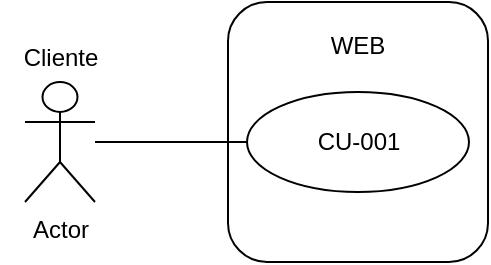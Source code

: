 <mxfile version="25.0.3" pages="12">
  <diagram name="Página-1" id="KtxXnJcDS2-Wd14I2nBP">
    <mxGraphModel dx="1434" dy="822" grid="0" gridSize="10" guides="1" tooltips="1" connect="1" arrows="1" fold="1" page="1" pageScale="1" pageWidth="827" pageHeight="1169" math="0" shadow="0">
      <root>
        <mxCell id="0" />
        <mxCell id="1" parent="0" />
        <mxCell id="WWjQHwMvQdh4R1ZkWhhx-2" value="WEB&lt;div&gt;&lt;br&gt;&lt;/div&gt;&lt;div&gt;&lt;br&gt;&lt;/div&gt;&lt;div&gt;&lt;br&gt;&lt;/div&gt;&lt;div&gt;&lt;br&gt;&lt;/div&gt;&lt;div&gt;&lt;br&gt;&lt;/div&gt;&lt;div&gt;&lt;br&gt;&lt;/div&gt;" style="rounded=1;whiteSpace=wrap;html=1;" parent="1" vertex="1">
          <mxGeometry x="284" y="245" width="130" height="130" as="geometry" />
        </mxCell>
        <mxCell id="WWjQHwMvQdh4R1ZkWhhx-5" value="Cliente&lt;div&gt;&lt;br&gt;&lt;/div&gt;" style="text;html=1;align=center;verticalAlign=middle;resizable=0;points=[];autosize=1;strokeColor=none;fillColor=none;" parent="1" vertex="1">
          <mxGeometry x="170" y="260" width="60" height="40" as="geometry" />
        </mxCell>
        <mxCell id="WWjQHwMvQdh4R1ZkWhhx-7" value="CU-001" style="ellipse;whiteSpace=wrap;html=1;" parent="1" vertex="1">
          <mxGeometry x="293.5" y="290" width="111" height="50" as="geometry" />
        </mxCell>
        <mxCell id="WWjQHwMvQdh4R1ZkWhhx-9" value="Actor" style="shape=umlActor;verticalLabelPosition=bottom;verticalAlign=top;html=1;outlineConnect=0;" parent="1" vertex="1">
          <mxGeometry x="182.5" y="285" width="35" height="60" as="geometry" />
        </mxCell>
        <mxCell id="WWjQHwMvQdh4R1ZkWhhx-11" value="" style="endArrow=none;html=1;rounded=0;entryX=0;entryY=0.5;entryDx=0;entryDy=0;" parent="1" source="WWjQHwMvQdh4R1ZkWhhx-9" target="WWjQHwMvQdh4R1ZkWhhx-7" edge="1">
          <mxGeometry width="50" height="50" relative="1" as="geometry">
            <mxPoint x="390" y="450" as="sourcePoint" />
            <mxPoint x="440" y="400" as="targetPoint" />
          </mxGeometry>
        </mxCell>
      </root>
    </mxGraphModel>
  </diagram>
  <diagram id="wTTrR0Ofguvw0nUjP6wz" name="Página-2">
    <mxGraphModel dx="1434" dy="822" grid="0" gridSize="10" guides="1" tooltips="1" connect="1" arrows="1" fold="1" page="1" pageScale="1" pageWidth="827" pageHeight="1169" math="0" shadow="0">
      <root>
        <mxCell id="0" />
        <mxCell id="1" parent="0" />
        <mxCell id="IjVvfTq_Co005XlBYUcn-1" value="WEB&lt;div&gt;&lt;br&gt;&lt;/div&gt;&lt;div&gt;&lt;br&gt;&lt;/div&gt;&lt;div&gt;&lt;br&gt;&lt;/div&gt;&lt;div&gt;&lt;br&gt;&lt;/div&gt;&lt;div&gt;&lt;br&gt;&lt;/div&gt;&lt;div&gt;&lt;br&gt;&lt;/div&gt;" style="rounded=1;whiteSpace=wrap;html=1;" parent="1" vertex="1">
          <mxGeometry x="284" y="245" width="130" height="130" as="geometry" />
        </mxCell>
        <mxCell id="IjVvfTq_Co005XlBYUcn-2" value="Cliente&lt;div&gt;&lt;br&gt;&lt;/div&gt;" style="text;html=1;align=center;verticalAlign=middle;resizable=0;points=[];autosize=1;strokeColor=none;fillColor=none;" parent="1" vertex="1">
          <mxGeometry x="170" y="260" width="60" height="40" as="geometry" />
        </mxCell>
        <mxCell id="IjVvfTq_Co005XlBYUcn-3" value="CU-002" style="ellipse;whiteSpace=wrap;html=1;" parent="1" vertex="1">
          <mxGeometry x="293.5" y="290" width="111" height="50" as="geometry" />
        </mxCell>
        <mxCell id="IjVvfTq_Co005XlBYUcn-4" value="Actor" style="shape=umlActor;verticalLabelPosition=bottom;verticalAlign=top;html=1;outlineConnect=0;" parent="1" vertex="1">
          <mxGeometry x="182.5" y="285" width="35" height="60" as="geometry" />
        </mxCell>
        <mxCell id="IjVvfTq_Co005XlBYUcn-5" value="" style="endArrow=none;html=1;rounded=0;entryX=0;entryY=0.5;entryDx=0;entryDy=0;" parent="1" source="IjVvfTq_Co005XlBYUcn-4" target="IjVvfTq_Co005XlBYUcn-3" edge="1">
          <mxGeometry width="50" height="50" relative="1" as="geometry">
            <mxPoint x="390" y="450" as="sourcePoint" />
            <mxPoint x="440" y="400" as="targetPoint" />
          </mxGeometry>
        </mxCell>
      </root>
    </mxGraphModel>
  </diagram>
  <diagram id="zBEoPCtzFjnOQjoQuSg8" name="Página-3">
    <mxGraphModel grid="1" page="1" gridSize="10" guides="1" tooltips="1" connect="1" arrows="1" fold="1" pageScale="1" pageWidth="827" pageHeight="1169" math="0" shadow="0">
      <root>
        <mxCell id="0" />
        <mxCell id="1" parent="0" />
        <mxCell id="RvESNPCoCMoU6KEkl_LV-1" value="WEB&lt;div&gt;&lt;br&gt;&lt;/div&gt;&lt;div&gt;&lt;br&gt;&lt;/div&gt;&lt;div&gt;&lt;br&gt;&lt;/div&gt;&lt;div&gt;&lt;br&gt;&lt;/div&gt;&lt;div&gt;&lt;br&gt;&lt;/div&gt;&lt;div&gt;&lt;br&gt;&lt;/div&gt;" style="rounded=1;whiteSpace=wrap;html=1;" vertex="1" parent="1">
          <mxGeometry x="284" y="245" width="130" height="130" as="geometry" />
        </mxCell>
        <mxCell id="RvESNPCoCMoU6KEkl_LV-2" value="Cliente&lt;div&gt;&lt;br&gt;&lt;/div&gt;" style="text;html=1;align=center;verticalAlign=middle;resizable=0;points=[];autosize=1;strokeColor=none;fillColor=none;" vertex="1" parent="1">
          <mxGeometry x="170" y="260" width="60" height="40" as="geometry" />
        </mxCell>
        <mxCell id="RvESNPCoCMoU6KEkl_LV-3" value="CU-003" style="ellipse;whiteSpace=wrap;html=1;" vertex="1" parent="1">
          <mxGeometry x="293.5" y="290" width="111" height="50" as="geometry" />
        </mxCell>
        <mxCell id="RvESNPCoCMoU6KEkl_LV-4" value="Actor" style="shape=umlActor;verticalLabelPosition=bottom;verticalAlign=top;html=1;outlineConnect=0;" vertex="1" parent="1">
          <mxGeometry x="182.5" y="285" width="35" height="60" as="geometry" />
        </mxCell>
        <mxCell id="RvESNPCoCMoU6KEkl_LV-5" value="" style="endArrow=none;html=1;rounded=0;entryX=0;entryY=0.5;entryDx=0;entryDy=0;" edge="1" parent="1" source="RvESNPCoCMoU6KEkl_LV-4" target="RvESNPCoCMoU6KEkl_LV-3">
          <mxGeometry width="50" height="50" relative="1" as="geometry">
            <mxPoint x="390" y="450" as="sourcePoint" />
            <mxPoint x="440" y="400" as="targetPoint" />
          </mxGeometry>
        </mxCell>
      </root>
    </mxGraphModel>
  </diagram>
  <diagram id="4to_uImh1y-fShEkyj7O" name="Página-4">
    <mxGraphModel grid="1" page="1" gridSize="10" guides="1" tooltips="1" connect="1" arrows="1" fold="1" pageScale="1" pageWidth="827" pageHeight="1169" math="0" shadow="0">
      <root>
        <mxCell id="0" />
        <mxCell id="1" parent="0" />
        <mxCell id="qqEZsWDxz2YyULztA_A2-1" value="WEB&lt;div&gt;&lt;br&gt;&lt;/div&gt;&lt;div&gt;&lt;br&gt;&lt;/div&gt;&lt;div&gt;&lt;br&gt;&lt;/div&gt;&lt;div&gt;&lt;br&gt;&lt;/div&gt;&lt;div&gt;&lt;br&gt;&lt;/div&gt;&lt;div&gt;&lt;br&gt;&lt;/div&gt;" style="rounded=1;whiteSpace=wrap;html=1;" vertex="1" parent="1">
          <mxGeometry x="284" y="245" width="130" height="130" as="geometry" />
        </mxCell>
        <mxCell id="qqEZsWDxz2YyULztA_A2-2" value="Cliente&lt;div&gt;&lt;br&gt;&lt;/div&gt;" style="text;html=1;align=center;verticalAlign=middle;resizable=0;points=[];autosize=1;strokeColor=none;fillColor=none;" vertex="1" parent="1">
          <mxGeometry x="170" y="260" width="60" height="40" as="geometry" />
        </mxCell>
        <mxCell id="qqEZsWDxz2YyULztA_A2-3" value="CU-004" style="ellipse;whiteSpace=wrap;html=1;" vertex="1" parent="1">
          <mxGeometry x="293.5" y="290" width="111" height="50" as="geometry" />
        </mxCell>
        <mxCell id="qqEZsWDxz2YyULztA_A2-4" value="Actor" style="shape=umlActor;verticalLabelPosition=bottom;verticalAlign=top;html=1;outlineConnect=0;" vertex="1" parent="1">
          <mxGeometry x="182.5" y="285" width="35" height="60" as="geometry" />
        </mxCell>
        <mxCell id="qqEZsWDxz2YyULztA_A2-5" value="" style="endArrow=none;html=1;rounded=0;entryX=0;entryY=0.5;entryDx=0;entryDy=0;" edge="1" parent="1" source="qqEZsWDxz2YyULztA_A2-4" target="qqEZsWDxz2YyULztA_A2-3">
          <mxGeometry width="50" height="50" relative="1" as="geometry">
            <mxPoint x="390" y="450" as="sourcePoint" />
            <mxPoint x="440" y="400" as="targetPoint" />
          </mxGeometry>
        </mxCell>
      </root>
    </mxGraphModel>
  </diagram>
  <diagram id="e1O8ngUGdTOq9pMp18JF" name="Página-5">
    <mxGraphModel grid="1" page="1" gridSize="10" guides="1" tooltips="1" connect="1" arrows="1" fold="1" pageScale="1" pageWidth="827" pageHeight="1169" math="0" shadow="0">
      <root>
        <mxCell id="0" />
        <mxCell id="1" parent="0" />
        <mxCell id="vtZbVD4t7ukOGXUQ7OXc-1" value="WEB&lt;div&gt;&lt;br&gt;&lt;/div&gt;&lt;div&gt;&lt;br&gt;&lt;/div&gt;&lt;div&gt;&lt;br&gt;&lt;/div&gt;&lt;div&gt;&lt;br&gt;&lt;/div&gt;&lt;div&gt;&lt;br&gt;&lt;/div&gt;&lt;div&gt;&lt;br&gt;&lt;/div&gt;" style="rounded=1;whiteSpace=wrap;html=1;" vertex="1" parent="1">
          <mxGeometry x="284" y="245" width="130" height="130" as="geometry" />
        </mxCell>
        <mxCell id="vtZbVD4t7ukOGXUQ7OXc-2" value="Cliente&lt;div&gt;&lt;br&gt;&lt;/div&gt;" style="text;html=1;align=center;verticalAlign=middle;resizable=0;points=[];autosize=1;strokeColor=none;fillColor=none;" vertex="1" parent="1">
          <mxGeometry x="170" y="260" width="60" height="40" as="geometry" />
        </mxCell>
        <mxCell id="vtZbVD4t7ukOGXUQ7OXc-3" value="CU-005" style="ellipse;whiteSpace=wrap;html=1;" vertex="1" parent="1">
          <mxGeometry x="293.5" y="290" width="111" height="50" as="geometry" />
        </mxCell>
        <mxCell id="vtZbVD4t7ukOGXUQ7OXc-4" value="Actor" style="shape=umlActor;verticalLabelPosition=bottom;verticalAlign=top;html=1;outlineConnect=0;" vertex="1" parent="1">
          <mxGeometry x="182.5" y="285" width="35" height="60" as="geometry" />
        </mxCell>
        <mxCell id="vtZbVD4t7ukOGXUQ7OXc-5" value="" style="endArrow=none;html=1;rounded=0;entryX=0;entryY=0.5;entryDx=0;entryDy=0;" edge="1" parent="1" source="vtZbVD4t7ukOGXUQ7OXc-4" target="vtZbVD4t7ukOGXUQ7OXc-3">
          <mxGeometry width="50" height="50" relative="1" as="geometry">
            <mxPoint x="390" y="450" as="sourcePoint" />
            <mxPoint x="440" y="400" as="targetPoint" />
          </mxGeometry>
        </mxCell>
      </root>
    </mxGraphModel>
  </diagram>
  <diagram id="8U4DcjUTQEhSn-UBj87p" name="Página-6">
    <mxGraphModel dx="1434" dy="822" grid="1" gridSize="10" guides="1" tooltips="1" connect="1" arrows="1" fold="1" page="1" pageScale="1" pageWidth="827" pageHeight="1169" math="0" shadow="0">
      <root>
        <mxCell id="0" />
        <mxCell id="1" parent="0" />
        <mxCell id="35nFVa4n1_8f_xg2-rUo-1" value="WEB&lt;div&gt;&lt;br&gt;&lt;/div&gt;&lt;div&gt;&lt;br&gt;&lt;/div&gt;&lt;div&gt;&lt;br&gt;&lt;/div&gt;&lt;div&gt;&lt;br&gt;&lt;/div&gt;&lt;div&gt;&lt;br&gt;&lt;/div&gt;&lt;div&gt;&lt;br&gt;&lt;/div&gt;" style="rounded=1;whiteSpace=wrap;html=1;" parent="1" vertex="1">
          <mxGeometry x="284" y="245" width="130" height="130" as="geometry" />
        </mxCell>
        <mxCell id="35nFVa4n1_8f_xg2-rUo-2" value="Cliente&lt;div&gt;&lt;br&gt;&lt;/div&gt;" style="text;html=1;align=center;verticalAlign=middle;resizable=0;points=[];autosize=1;strokeColor=none;fillColor=none;" parent="1" vertex="1">
          <mxGeometry x="170" y="260" width="60" height="40" as="geometry" />
        </mxCell>
        <mxCell id="35nFVa4n1_8f_xg2-rUo-3" value="CU-006" style="ellipse;whiteSpace=wrap;html=1;" parent="1" vertex="1">
          <mxGeometry x="293.5" y="290" width="111" height="50" as="geometry" />
        </mxCell>
        <mxCell id="35nFVa4n1_8f_xg2-rUo-4" value="Actor" style="shape=umlActor;verticalLabelPosition=bottom;verticalAlign=top;html=1;outlineConnect=0;" parent="1" vertex="1">
          <mxGeometry x="182.5" y="285" width="35" height="60" as="geometry" />
        </mxCell>
        <mxCell id="35nFVa4n1_8f_xg2-rUo-5" value="" style="endArrow=none;html=1;rounded=0;entryX=0;entryY=0.5;entryDx=0;entryDy=0;" parent="1" source="35nFVa4n1_8f_xg2-rUo-4" target="35nFVa4n1_8f_xg2-rUo-3" edge="1">
          <mxGeometry width="50" height="50" relative="1" as="geometry">
            <mxPoint x="390" y="450" as="sourcePoint" />
            <mxPoint x="440" y="400" as="targetPoint" />
          </mxGeometry>
        </mxCell>
      </root>
    </mxGraphModel>
  </diagram>
  <diagram id="VrlCzplsW8-TybWHvwLW" name="Página-7">
    <mxGraphModel dx="819" dy="470" grid="0" gridSize="10" guides="1" tooltips="1" connect="1" arrows="1" fold="1" page="1" pageScale="1" pageWidth="827" pageHeight="1169" math="0" shadow="0">
      <root>
        <mxCell id="0" />
        <mxCell id="1" parent="0" />
        <mxCell id="JXfBw96atPbXt4RqflJE-1" value="" style="endArrow=none;html=1;rounded=0;" parent="1" edge="1">
          <mxGeometry width="50" height="50" relative="1" as="geometry">
            <mxPoint x="160" y="440" as="sourcePoint" />
            <mxPoint x="160" y="190" as="targetPoint" />
          </mxGeometry>
        </mxCell>
        <mxCell id="JXfBw96atPbXt4RqflJE-2" value="" style="endArrow=none;html=1;rounded=0;" parent="1" edge="1">
          <mxGeometry width="50" height="50" relative="1" as="geometry">
            <mxPoint x="350" y="440" as="sourcePoint" />
            <mxPoint x="350" y="190" as="targetPoint" />
          </mxGeometry>
        </mxCell>
        <mxCell id="JXfBw96atPbXt4RqflJE-3" value="" style="endArrow=none;html=1;rounded=0;" parent="1" edge="1">
          <mxGeometry width="50" height="50" relative="1" as="geometry">
            <mxPoint x="540" y="440" as="sourcePoint" />
            <mxPoint x="540" y="190" as="targetPoint" />
          </mxGeometry>
        </mxCell>
        <mxCell id="JXfBw96atPbXt4RqflJE-4" value="USUARIO" style="rounded=0;whiteSpace=wrap;html=1;" parent="1" vertex="1">
          <mxGeometry x="100" y="130" width="120" height="60" as="geometry" />
        </mxCell>
        <mxCell id="JXfBw96atPbXt4RqflJE-5" value="INTERFAZ DE USUARIO" style="rounded=0;whiteSpace=wrap;html=1;" parent="1" vertex="1">
          <mxGeometry x="294" y="130" width="120" height="60" as="geometry" />
        </mxCell>
        <mxCell id="JXfBw96atPbXt4RqflJE-6" value="" style="endArrow=classic;html=1;rounded=0;" parent="1" edge="1">
          <mxGeometry width="50" height="50" relative="1" as="geometry">
            <mxPoint x="160" y="260" as="sourcePoint" />
            <mxPoint x="350" y="260" as="targetPoint" />
          </mxGeometry>
        </mxCell>
        <mxCell id="JXfBw96atPbXt4RqflJE-7" value="Solicitar registrarse" style="text;html=1;align=center;verticalAlign=middle;resizable=0;points=[];autosize=1;strokeColor=none;fillColor=none;" parent="1" vertex="1">
          <mxGeometry x="190" y="230" width="130" height="30" as="geometry" />
        </mxCell>
        <mxCell id="JXfBw96atPbXt4RqflJE-9" value="Campos a rellenar" style="text;html=1;align=center;verticalAlign=middle;resizable=0;points=[];autosize=1;strokeColor=none;fillColor=none;" parent="1" vertex="1">
          <mxGeometry x="195" y="290" width="120" height="30" as="geometry" />
        </mxCell>
        <mxCell id="JXfBw96atPbXt4RqflJE-10" value="" style="endArrow=classic;html=1;rounded=0;" parent="1" edge="1">
          <mxGeometry width="50" height="50" relative="1" as="geometry">
            <mxPoint x="350" y="380" as="sourcePoint" />
            <mxPoint x="540" y="380" as="targetPoint" />
          </mxGeometry>
        </mxCell>
        <mxCell id="JXfBw96atPbXt4RqflJE-11" value="Enviar información de&lt;div&gt;nuevo cliente&lt;/div&gt;&lt;div&gt;registrarCliente()&lt;/div&gt;" style="text;html=1;align=center;verticalAlign=middle;resizable=0;points=[];autosize=1;strokeColor=none;fillColor=none;" parent="1" vertex="1">
          <mxGeometry x="378.5" y="320" width="134" height="55" as="geometry" />
        </mxCell>
        <mxCell id="JXfBw96atPbXt4RqflJE-12" value="INTERFAZ DE SERVICIO" style="rounded=0;whiteSpace=wrap;html=1;" parent="1" vertex="1">
          <mxGeometry x="480" y="130" width="120" height="60" as="geometry" />
        </mxCell>
        <mxCell id="JXfBw96atPbXt4RqflJE-15" value="" style="endArrow=classic;html=1;rounded=0;" parent="1" edge="1">
          <mxGeometry width="50" height="50" relative="1" as="geometry">
            <mxPoint x="160" y="360" as="sourcePoint" />
            <mxPoint x="350" y="360" as="targetPoint" />
          </mxGeometry>
        </mxCell>
        <mxCell id="JXfBw96atPbXt4RqflJE-16" value="Enviar información&lt;div&gt;necesaria&lt;/div&gt;" style="text;html=1;align=center;verticalAlign=middle;resizable=0;points=[];autosize=1;strokeColor=none;fillColor=none;" parent="1" vertex="1">
          <mxGeometry x="195" y="325" width="120" height="40" as="geometry" />
        </mxCell>
        <mxCell id="JXfBw96atPbXt4RqflJE-17" value="" style="endArrow=classic;html=1;rounded=0;" parent="1" edge="1">
          <mxGeometry width="50" height="50" relative="1" as="geometry">
            <mxPoint x="350" y="269.83" as="sourcePoint" />
            <mxPoint x="540" y="269.83" as="targetPoint" />
          </mxGeometry>
        </mxCell>
        <mxCell id="JXfBw96atPbXt4RqflJE-18" value="Pedir registrar cliente" style="text;html=1;align=center;verticalAlign=middle;resizable=0;points=[];autosize=1;strokeColor=none;fillColor=none;" parent="1" vertex="1">
          <mxGeometry x="380" y="240.0" width="131" height="26" as="geometry" />
        </mxCell>
        <mxCell id="JXfBw96atPbXt4RqflJE-20" value="Campos a rellenar" style="text;html=1;align=center;verticalAlign=middle;resizable=0;points=[];autosize=1;strokeColor=none;fillColor=none;" parent="1" vertex="1">
          <mxGeometry x="380" y="270" width="120" height="30" as="geometry" />
        </mxCell>
        <mxCell id="j497--XICnEq0JqD5k3J-2" value="" style="endArrow=none;dashed=1;html=1;dashPattern=1 3;strokeWidth=2;rounded=0;" parent="1" edge="1">
          <mxGeometry width="50" height="50" relative="1" as="geometry">
            <mxPoint x="350" y="300" as="sourcePoint" />
            <mxPoint x="540" y="300" as="targetPoint" />
          </mxGeometry>
        </mxCell>
        <mxCell id="j497--XICnEq0JqD5k3J-3" value="" style="endArrow=classic;html=1;rounded=0;" parent="1" edge="1">
          <mxGeometry width="50" height="50" relative="1" as="geometry">
            <mxPoint x="360" y="300" as="sourcePoint" />
            <mxPoint x="350" y="300" as="targetPoint" />
          </mxGeometry>
        </mxCell>
        <mxCell id="j497--XICnEq0JqD5k3J-5" value="" style="endArrow=classic;html=1;rounded=0;" parent="1" edge="1">
          <mxGeometry width="50" height="50" relative="1" as="geometry">
            <mxPoint x="170" y="320" as="sourcePoint" />
            <mxPoint x="160" y="320" as="targetPoint" />
          </mxGeometry>
        </mxCell>
        <mxCell id="j497--XICnEq0JqD5k3J-6" value="" style="endArrow=none;dashed=1;html=1;dashPattern=1 3;strokeWidth=2;rounded=0;" parent="1" edge="1">
          <mxGeometry width="50" height="50" relative="1" as="geometry">
            <mxPoint x="160" y="320" as="sourcePoint" />
            <mxPoint x="350" y="320" as="targetPoint" />
          </mxGeometry>
        </mxCell>
      </root>
    </mxGraphModel>
  </diagram>
  <diagram id="JSyfXO4Df0xSbHq0BxA9" name="Página-8">
    <mxGraphModel dx="819" dy="470" grid="0" gridSize="10" guides="1" tooltips="1" connect="1" arrows="1" fold="1" page="1" pageScale="1" pageWidth="827" pageHeight="1169" math="0" shadow="0">
      <root>
        <mxCell id="0" />
        <mxCell id="1" parent="0" />
        <mxCell id="FOWPxlQIwY1RgUz7JMM8-1" value="" style="endArrow=none;html=1;rounded=0;" parent="1" edge="1">
          <mxGeometry width="50" height="50" relative="1" as="geometry">
            <mxPoint x="160" y="520" as="sourcePoint" />
            <mxPoint x="160" y="190" as="targetPoint" />
          </mxGeometry>
        </mxCell>
        <mxCell id="FOWPxlQIwY1RgUz7JMM8-2" value="" style="endArrow=none;html=1;rounded=0;" parent="1" edge="1">
          <mxGeometry width="50" height="50" relative="1" as="geometry">
            <mxPoint x="350" y="520" as="sourcePoint" />
            <mxPoint x="350" y="190" as="targetPoint" />
          </mxGeometry>
        </mxCell>
        <mxCell id="FOWPxlQIwY1RgUz7JMM8-3" value="" style="endArrow=none;html=1;rounded=0;" parent="1" edge="1">
          <mxGeometry width="50" height="50" relative="1" as="geometry">
            <mxPoint x="540" y="520" as="sourcePoint" />
            <mxPoint x="539.5" y="190" as="targetPoint" />
          </mxGeometry>
        </mxCell>
        <mxCell id="FOWPxlQIwY1RgUz7JMM8-4" value="USUARIO" style="rounded=0;whiteSpace=wrap;html=1;" parent="1" vertex="1">
          <mxGeometry x="100" y="130" width="120" height="60" as="geometry" />
        </mxCell>
        <mxCell id="FOWPxlQIwY1RgUz7JMM8-5" value="INTERFAZ DE USUARIO" style="rounded=0;whiteSpace=wrap;html=1;" parent="1" vertex="1">
          <mxGeometry x="294" y="130" width="120" height="60" as="geometry" />
        </mxCell>
        <mxCell id="FOWPxlQIwY1RgUz7JMM8-6" value="" style="endArrow=classic;html=1;rounded=0;" parent="1" edge="1">
          <mxGeometry width="50" height="50" relative="1" as="geometry">
            <mxPoint x="160" y="260" as="sourcePoint" />
            <mxPoint x="350" y="260" as="targetPoint" />
          </mxGeometry>
        </mxCell>
        <mxCell id="FOWPxlQIwY1RgUz7JMM8-7" value="Solicitar visualización de&lt;div&gt;perfil&lt;/div&gt;" style="text;html=1;align=center;verticalAlign=middle;resizable=0;points=[];autosize=1;strokeColor=none;fillColor=none;" parent="1" vertex="1">
          <mxGeometry x="180" y="225" width="150" height="40" as="geometry" />
        </mxCell>
        <mxCell id="FOWPxlQIwY1RgUz7JMM8-12" value="INTERFAZ DE SERVICIO" style="rounded=0;whiteSpace=wrap;html=1;" parent="1" vertex="1">
          <mxGeometry x="480" y="130" width="120" height="60" as="geometry" />
        </mxCell>
        <mxCell id="FOWPxlQIwY1RgUz7JMM8-19" value="" style="endArrow=classic;html=1;rounded=0;" parent="1" edge="1">
          <mxGeometry width="50" height="50" relative="1" as="geometry">
            <mxPoint x="360" y="330" as="sourcePoint" />
            <mxPoint x="350" y="330" as="targetPoint" />
          </mxGeometry>
        </mxCell>
        <mxCell id="FOWPxlQIwY1RgUz7JMM8-23" value="" style="endArrow=classic;html=1;rounded=0;" parent="1" edge="1">
          <mxGeometry width="50" height="50" relative="1" as="geometry">
            <mxPoint x="350" y="289.83" as="sourcePoint" />
            <mxPoint x="540" y="289.83" as="targetPoint" />
          </mxGeometry>
        </mxCell>
        <mxCell id="FOWPxlQIwY1RgUz7JMM8-24" value="Pedir información del cliente&lt;div&gt;buscarCliente(id idCliente)&lt;/div&gt;" style="text;html=1;align=center;verticalAlign=middle;resizable=0;points=[];autosize=1;strokeColor=none;fillColor=none;" parent="1" vertex="1">
          <mxGeometry x="361" y="246" width="169" height="41" as="geometry" />
        </mxCell>
        <mxCell id="FOWPxlQIwY1RgUz7JMM8-25" value="" style="endArrow=none;dashed=1;html=1;dashPattern=1 3;strokeWidth=2;rounded=0;" parent="1" edge="1">
          <mxGeometry width="50" height="50" relative="1" as="geometry">
            <mxPoint x="360" y="330" as="sourcePoint" />
            <mxPoint x="540" y="330" as="targetPoint" />
          </mxGeometry>
        </mxCell>
        <mxCell id="FOWPxlQIwY1RgUz7JMM8-26" value="Información del cliente" style="text;html=1;align=center;verticalAlign=middle;resizable=0;points=[];autosize=1;strokeColor=none;fillColor=none;" parent="1" vertex="1">
          <mxGeometry x="375" y="300" width="140" height="30" as="geometry" />
        </mxCell>
        <mxCell id="FOWPxlQIwY1RgUz7JMM8-30" value="" style="endArrow=classic;html=1;rounded=0;" parent="1" edge="1">
          <mxGeometry width="50" height="50" relative="1" as="geometry">
            <mxPoint x="172" y="379" as="sourcePoint" />
            <mxPoint x="162" y="379" as="targetPoint" />
          </mxGeometry>
        </mxCell>
        <mxCell id="FOWPxlQIwY1RgUz7JMM8-31" value="" style="endArrow=none;dashed=1;html=1;dashPattern=1 3;strokeWidth=2;rounded=0;" parent="1" edge="1">
          <mxGeometry width="50" height="50" relative="1" as="geometry">
            <mxPoint x="168" y="380" as="sourcePoint" />
            <mxPoint x="348" y="380" as="targetPoint" />
          </mxGeometry>
        </mxCell>
        <mxCell id="FOWPxlQIwY1RgUz7JMM8-32" value="Información del cliente" style="text;html=1;align=center;verticalAlign=middle;resizable=0;points=[];autosize=1;strokeColor=none;fillColor=none;" parent="1" vertex="1">
          <mxGeometry x="188" y="350" width="140" height="30" as="geometry" />
        </mxCell>
        <mxCell id="FOWPxlQIwY1RgUz7JMM8-34" value="" style="endArrow=classic;html=1;rounded=0;" parent="1" edge="1">
          <mxGeometry width="50" height="50" relative="1" as="geometry">
            <mxPoint x="160" y="450" as="sourcePoint" />
            <mxPoint x="350" y="450" as="targetPoint" />
          </mxGeometry>
        </mxCell>
        <mxCell id="FOWPxlQIwY1RgUz7JMM8-35" value="Modificar información&lt;div&gt;&amp;nbsp;seleccionada&lt;/div&gt;" style="text;html=1;align=center;verticalAlign=middle;resizable=0;points=[];autosize=1;strokeColor=none;fillColor=none;" parent="1" vertex="1">
          <mxGeometry x="185" y="415" width="140" height="40" as="geometry" />
        </mxCell>
        <mxCell id="FOWPxlQIwY1RgUz7JMM8-38" value="" style="endArrow=classic;html=1;rounded=0;" parent="1" edge="1">
          <mxGeometry width="50" height="50" relative="1" as="geometry">
            <mxPoint x="350" y="484.83" as="sourcePoint" />
            <mxPoint x="540" y="484.83" as="targetPoint" />
          </mxGeometry>
        </mxCell>
        <mxCell id="FOWPxlQIwY1RgUz7JMM8-39" value="Enviar nueva información&lt;div&gt;editarCliente(Id idCliente)&lt;/div&gt;" style="text;html=1;align=center;verticalAlign=middle;resizable=0;points=[];autosize=1;strokeColor=none;fillColor=none;" parent="1" vertex="1">
          <mxGeometry x="369" y="440" width="153" height="41" as="geometry" />
        </mxCell>
      </root>
    </mxGraphModel>
  </diagram>
  <diagram id="2M9bAXieHyDEQ-Bgkghf" name="Página-9">
    <mxGraphModel dx="1195" dy="685" grid="0" gridSize="10" guides="1" tooltips="1" connect="1" arrows="1" fold="1" page="1" pageScale="1" pageWidth="827" pageHeight="1169" math="0" shadow="0">
      <root>
        <mxCell id="0" />
        <mxCell id="1" parent="0" />
        <mxCell id="2h3hUaBuntNVO97Qrs1L-1" value="" style="endArrow=none;html=1;rounded=0;" parent="1" edge="1">
          <mxGeometry width="50" height="50" relative="1" as="geometry">
            <mxPoint x="140" y="680" as="sourcePoint" />
            <mxPoint x="140" y="190" as="targetPoint" />
          </mxGeometry>
        </mxCell>
        <mxCell id="2h3hUaBuntNVO97Qrs1L-2" value="" style="endArrow=none;html=1;rounded=0;" parent="1" edge="1">
          <mxGeometry width="50" height="50" relative="1" as="geometry">
            <mxPoint x="330" y="680" as="sourcePoint" />
            <mxPoint x="330" y="190" as="targetPoint" />
          </mxGeometry>
        </mxCell>
        <mxCell id="2h3hUaBuntNVO97Qrs1L-3" value="" style="endArrow=none;html=1;rounded=0;" parent="1" edge="1">
          <mxGeometry width="50" height="50" relative="1" as="geometry">
            <mxPoint x="519.5" y="680" as="sourcePoint" />
            <mxPoint x="519.5" y="190" as="targetPoint" />
          </mxGeometry>
        </mxCell>
        <mxCell id="2h3hUaBuntNVO97Qrs1L-4" value="USUARIO" style="rounded=0;whiteSpace=wrap;html=1;" parent="1" vertex="1">
          <mxGeometry x="80" y="130" width="120" height="60" as="geometry" />
        </mxCell>
        <mxCell id="2h3hUaBuntNVO97Qrs1L-5" value="INTERFAZ DE USUARIO" style="rounded=0;whiteSpace=wrap;html=1;" parent="1" vertex="1">
          <mxGeometry x="274" y="130" width="120" height="60" as="geometry" />
        </mxCell>
        <mxCell id="2h3hUaBuntNVO97Qrs1L-6" value="" style="endArrow=classic;html=1;rounded=0;" parent="1" edge="1">
          <mxGeometry width="50" height="50" relative="1" as="geometry">
            <mxPoint x="140" y="260" as="sourcePoint" />
            <mxPoint x="330" y="260" as="targetPoint" />
          </mxGeometry>
        </mxCell>
        <mxCell id="2h3hUaBuntNVO97Qrs1L-7" value="Solicitar visualización&lt;div&gt;de perfil&lt;/div&gt;" style="text;html=1;align=center;verticalAlign=middle;resizable=0;points=[];autosize=1;strokeColor=none;fillColor=none;" parent="1" vertex="1">
          <mxGeometry x="165" y="225" width="140" height="40" as="geometry" />
        </mxCell>
        <mxCell id="2h3hUaBuntNVO97Qrs1L-8" value="INTERFAZ DE SERVICIO" style="rounded=0;whiteSpace=wrap;html=1;" parent="1" vertex="1">
          <mxGeometry x="460" y="130" width="120" height="60" as="geometry" />
        </mxCell>
        <mxCell id="2h3hUaBuntNVO97Qrs1L-13" value="" style="endArrow=classic;html=1;rounded=0;" parent="1" edge="1">
          <mxGeometry width="50" height="50" relative="1" as="geometry">
            <mxPoint x="340" y="335" as="sourcePoint" />
            <mxPoint x="330" y="335" as="targetPoint" />
          </mxGeometry>
        </mxCell>
        <mxCell id="2h3hUaBuntNVO97Qrs1L-14" value="" style="endArrow=classic;html=1;rounded=0;" parent="1" edge="1">
          <mxGeometry width="50" height="50" relative="1" as="geometry">
            <mxPoint x="330" y="294.83" as="sourcePoint" />
            <mxPoint x="520" y="294.83" as="targetPoint" />
          </mxGeometry>
        </mxCell>
        <mxCell id="2h3hUaBuntNVO97Qrs1L-15" value="Pedir información del cliente&lt;div&gt;buscarCliente(id idCliente)&lt;/div&gt;" style="text;html=1;align=center;verticalAlign=middle;resizable=0;points=[];autosize=1;strokeColor=none;fillColor=none;" parent="1" vertex="1">
          <mxGeometry x="341" y="258" width="169" height="41" as="geometry" />
        </mxCell>
        <mxCell id="2h3hUaBuntNVO97Qrs1L-16" value="" style="endArrow=none;dashed=1;html=1;dashPattern=1 3;strokeWidth=2;rounded=0;" parent="1" edge="1">
          <mxGeometry width="50" height="50" relative="1" as="geometry">
            <mxPoint x="340" y="335" as="sourcePoint" />
            <mxPoint x="520" y="335" as="targetPoint" />
          </mxGeometry>
        </mxCell>
        <mxCell id="2h3hUaBuntNVO97Qrs1L-17" value="Información del cliente" style="text;html=1;align=center;verticalAlign=middle;resizable=0;points=[];autosize=1;strokeColor=none;fillColor=none;" parent="1" vertex="1">
          <mxGeometry x="355" y="305" width="140" height="30" as="geometry" />
        </mxCell>
        <mxCell id="2h3hUaBuntNVO97Qrs1L-21" value="" style="endArrow=classic;html=1;rounded=0;" parent="1" edge="1">
          <mxGeometry width="50" height="50" relative="1" as="geometry">
            <mxPoint x="152" y="379" as="sourcePoint" />
            <mxPoint x="142" y="379" as="targetPoint" />
          </mxGeometry>
        </mxCell>
        <mxCell id="2h3hUaBuntNVO97Qrs1L-22" value="" style="endArrow=none;dashed=1;html=1;dashPattern=1 3;strokeWidth=2;rounded=0;" parent="1" edge="1">
          <mxGeometry width="50" height="50" relative="1" as="geometry">
            <mxPoint x="148" y="380" as="sourcePoint" />
            <mxPoint x="328" y="380" as="targetPoint" />
          </mxGeometry>
        </mxCell>
        <mxCell id="2h3hUaBuntNVO97Qrs1L-23" value="Información del cliente" style="text;html=1;align=center;verticalAlign=middle;resizable=0;points=[];autosize=1;strokeColor=none;fillColor=none;" parent="1" vertex="1">
          <mxGeometry x="168" y="350" width="140" height="30" as="geometry" />
        </mxCell>
        <mxCell id="2h3hUaBuntNVO97Qrs1L-24" value="" style="endArrow=classic;html=1;rounded=0;" parent="1" edge="1">
          <mxGeometry width="50" height="50" relative="1" as="geometry">
            <mxPoint x="140" y="450" as="sourcePoint" />
            <mxPoint x="330" y="450" as="targetPoint" />
          </mxGeometry>
        </mxCell>
        <mxCell id="2h3hUaBuntNVO97Qrs1L-25" value="Solicitar visualización&lt;div&gt;de pedidos&lt;/div&gt;" style="text;html=1;align=center;verticalAlign=middle;resizable=0;points=[];autosize=1;strokeColor=none;fillColor=none;" parent="1" vertex="1">
          <mxGeometry x="165" y="415" width="140" height="40" as="geometry" />
        </mxCell>
        <mxCell id="2h3hUaBuntNVO97Qrs1L-28" value="" style="endArrow=classic;html=1;rounded=0;" parent="1" edge="1">
          <mxGeometry width="50" height="50" relative="1" as="geometry">
            <mxPoint x="330" y="524.83" as="sourcePoint" />
            <mxPoint x="520" y="524.83" as="targetPoint" />
          </mxGeometry>
        </mxCell>
        <mxCell id="2h3hUaBuntNVO97Qrs1L-29" value="&lt;font style=&quot;font-size: 9px;&quot;&gt;Pedir información de&lt;/font&gt;&lt;div&gt;&lt;font style=&quot;font-size: 9px;&quot;&gt;pedidos&lt;/font&gt;&lt;/div&gt;&lt;div&gt;&lt;font style=&quot;font-size: 9px;&quot;&gt;buscarPedidosPorCliente(Integer idCliente)&lt;/font&gt;&lt;/div&gt;" style="text;html=1;align=center;verticalAlign=middle;resizable=0;points=[];autosize=1;strokeColor=none;fillColor=none;" parent="1" vertex="1">
          <mxGeometry x="334" y="468" width="191" height="55" as="geometry" />
        </mxCell>
        <mxCell id="2h3hUaBuntNVO97Qrs1L-32" value="" style="endArrow=classic;html=1;rounded=0;" parent="1" edge="1">
          <mxGeometry width="50" height="50" relative="1" as="geometry">
            <mxPoint x="340" y="575" as="sourcePoint" />
            <mxPoint x="330" y="575" as="targetPoint" />
          </mxGeometry>
        </mxCell>
        <mxCell id="2h3hUaBuntNVO97Qrs1L-33" value="" style="endArrow=none;dashed=1;html=1;dashPattern=1 3;strokeWidth=2;rounded=0;" parent="1" edge="1">
          <mxGeometry width="50" height="50" relative="1" as="geometry">
            <mxPoint x="340" y="575" as="sourcePoint" />
            <mxPoint x="520" y="575" as="targetPoint" />
          </mxGeometry>
        </mxCell>
        <mxCell id="2h3hUaBuntNVO97Qrs1L-34" value="Información de pedidos" style="text;html=1;align=center;verticalAlign=middle;resizable=0;points=[];autosize=1;strokeColor=none;fillColor=none;" parent="1" vertex="1">
          <mxGeometry x="350" y="545" width="150" height="30" as="geometry" />
        </mxCell>
        <mxCell id="2h3hUaBuntNVO97Qrs1L-38" value="" style="endArrow=classic;html=1;rounded=0;" parent="1" edge="1">
          <mxGeometry width="50" height="50" relative="1" as="geometry">
            <mxPoint x="150" y="620" as="sourcePoint" />
            <mxPoint x="140" y="620" as="targetPoint" />
          </mxGeometry>
        </mxCell>
        <mxCell id="2h3hUaBuntNVO97Qrs1L-39" value="" style="endArrow=none;dashed=1;html=1;dashPattern=1 3;strokeWidth=2;rounded=0;" parent="1" edge="1">
          <mxGeometry width="50" height="50" relative="1" as="geometry">
            <mxPoint x="150" y="620" as="sourcePoint" />
            <mxPoint x="330" y="620" as="targetPoint" />
          </mxGeometry>
        </mxCell>
        <mxCell id="2h3hUaBuntNVO97Qrs1L-40" value="Información de pedidos" style="text;html=1;align=center;verticalAlign=middle;resizable=0;points=[];autosize=1;strokeColor=none;fillColor=none;" parent="1" vertex="1">
          <mxGeometry x="160" y="590" width="150" height="30" as="geometry" />
        </mxCell>
      </root>
    </mxGraphModel>
  </diagram>
  <diagram id="kLXwVKd0PAxGtdxWFFzc" name="Página-10">
    <mxGraphModel dx="1195" dy="685" grid="0" gridSize="10" guides="1" tooltips="1" connect="1" arrows="1" fold="1" page="1" pageScale="1" pageWidth="827" pageHeight="1169" math="0" shadow="0">
      <root>
        <mxCell id="0" />
        <mxCell id="1" parent="0" />
        <mxCell id="yLIg1yVlepx4WkKggomR-1" value="" style="endArrow=none;html=1;rounded=0;" parent="1" edge="1">
          <mxGeometry width="50" height="50" relative="1" as="geometry">
            <mxPoint x="90" y="690" as="sourcePoint" />
            <mxPoint x="90" y="200" as="targetPoint" />
          </mxGeometry>
        </mxCell>
        <mxCell id="yLIg1yVlepx4WkKggomR-2" value="" style="endArrow=none;html=1;rounded=0;" parent="1" edge="1">
          <mxGeometry width="50" height="50" relative="1" as="geometry">
            <mxPoint x="280" y="690" as="sourcePoint" />
            <mxPoint x="280" y="200" as="targetPoint" />
          </mxGeometry>
        </mxCell>
        <mxCell id="yLIg1yVlepx4WkKggomR-3" value="" style="endArrow=none;html=1;rounded=0;" parent="1" edge="1">
          <mxGeometry width="50" height="50" relative="1" as="geometry">
            <mxPoint x="469.5" y="690" as="sourcePoint" />
            <mxPoint x="469.5" y="200" as="targetPoint" />
          </mxGeometry>
        </mxCell>
        <mxCell id="yLIg1yVlepx4WkKggomR-4" value="USUARIO" style="rounded=0;whiteSpace=wrap;html=1;" parent="1" vertex="1">
          <mxGeometry x="30" y="140" width="120" height="60" as="geometry" />
        </mxCell>
        <mxCell id="yLIg1yVlepx4WkKggomR-5" value="INTERFAZ DE USUARIO" style="rounded=0;whiteSpace=wrap;html=1;" parent="1" vertex="1">
          <mxGeometry x="224" y="140" width="120" height="60" as="geometry" />
        </mxCell>
        <mxCell id="yLIg1yVlepx4WkKggomR-6" value="" style="endArrow=classic;html=1;rounded=0;" parent="1" edge="1">
          <mxGeometry width="50" height="50" relative="1" as="geometry">
            <mxPoint x="90" y="270" as="sourcePoint" />
            <mxPoint x="280" y="270" as="targetPoint" />
          </mxGeometry>
        </mxCell>
        <mxCell id="yLIg1yVlepx4WkKggomR-7" value="Solicitar visualizar&lt;div&gt;productos deseados&lt;/div&gt;" style="text;html=1;align=center;verticalAlign=middle;resizable=0;points=[];autosize=1;strokeColor=none;fillColor=none;" parent="1" vertex="1">
          <mxGeometry x="120" y="235" width="130" height="40" as="geometry" />
        </mxCell>
        <mxCell id="yLIg1yVlepx4WkKggomR-8" value="INTERFAZ DE SERVICIO" style="rounded=0;whiteSpace=wrap;html=1;" parent="1" vertex="1">
          <mxGeometry x="410" y="140" width="120" height="60" as="geometry" />
        </mxCell>
        <mxCell id="yLIg1yVlepx4WkKggomR-11" value="" style="endArrow=classic;html=1;rounded=0;" parent="1" edge="1">
          <mxGeometry width="50" height="50" relative="1" as="geometry">
            <mxPoint x="280" y="279.83" as="sourcePoint" />
            <mxPoint x="470" y="279.83" as="targetPoint" />
          </mxGeometry>
        </mxCell>
        <mxCell id="yLIg1yVlepx4WkKggomR-15" value="Pedir información de productos&lt;div&gt;buscarTodosProductos()&lt;/div&gt;" style="text;html=1;align=center;verticalAlign=middle;resizable=0;points=[];autosize=1;strokeColor=none;fillColor=none;" parent="1" vertex="1">
          <mxGeometry x="283" y="241" width="184" height="41" as="geometry" />
        </mxCell>
        <mxCell id="yLIg1yVlepx4WkKggomR-18" value="" style="endArrow=classic;html=1;rounded=0;" parent="1" edge="1">
          <mxGeometry width="50" height="50" relative="1" as="geometry">
            <mxPoint x="288" y="350" as="sourcePoint" />
            <mxPoint x="278" y="350" as="targetPoint" />
          </mxGeometry>
        </mxCell>
        <mxCell id="yLIg1yVlepx4WkKggomR-19" value="" style="endArrow=none;dashed=1;html=1;dashPattern=1 3;strokeWidth=2;rounded=0;" parent="1" edge="1">
          <mxGeometry width="50" height="50" relative="1" as="geometry">
            <mxPoint x="290" y="350" as="sourcePoint" />
            <mxPoint x="470" y="350" as="targetPoint" />
          </mxGeometry>
        </mxCell>
        <mxCell id="yLIg1yVlepx4WkKggomR-20" value="Información de productos" style="text;html=1;align=center;verticalAlign=middle;resizable=0;points=[];autosize=1;strokeColor=none;fillColor=none;" parent="1" vertex="1">
          <mxGeometry x="295" y="320" width="160" height="30" as="geometry" />
        </mxCell>
        <mxCell id="yLIg1yVlepx4WkKggomR-21" value="" style="endArrow=classic;html=1;rounded=0;" parent="1" edge="1">
          <mxGeometry width="50" height="50" relative="1" as="geometry">
            <mxPoint x="102" y="389" as="sourcePoint" />
            <mxPoint x="92" y="389" as="targetPoint" />
          </mxGeometry>
        </mxCell>
        <mxCell id="yLIg1yVlepx4WkKggomR-22" value="" style="endArrow=none;dashed=1;html=1;dashPattern=1 3;strokeWidth=2;rounded=0;" parent="1" edge="1">
          <mxGeometry width="50" height="50" relative="1" as="geometry">
            <mxPoint x="98" y="390" as="sourcePoint" />
            <mxPoint x="278" y="390" as="targetPoint" />
          </mxGeometry>
        </mxCell>
        <mxCell id="yLIg1yVlepx4WkKggomR-23" value="Información de productos" style="text;html=1;align=center;verticalAlign=middle;resizable=0;points=[];autosize=1;strokeColor=none;fillColor=none;" parent="1" vertex="1">
          <mxGeometry x="108" y="360" width="160" height="30" as="geometry" />
        </mxCell>
        <mxCell id="yLIg1yVlepx4WkKggomR-24" value="" style="endArrow=classic;html=1;rounded=0;" parent="1" edge="1">
          <mxGeometry width="50" height="50" relative="1" as="geometry">
            <mxPoint x="90" y="460" as="sourcePoint" />
            <mxPoint x="280" y="460" as="targetPoint" />
          </mxGeometry>
        </mxCell>
        <mxCell id="yLIg1yVlepx4WkKggomR-25" value="Seleccionar producto&lt;div&gt;deseado y confirmar&lt;/div&gt;" style="text;html=1;align=center;verticalAlign=middle;resizable=0;points=[];autosize=1;strokeColor=none;fillColor=none;" parent="1" vertex="1">
          <mxGeometry x="115" y="420" width="140" height="40" as="geometry" />
        </mxCell>
        <mxCell id="yLIg1yVlepx4WkKggomR-26" value="" style="endArrow=classic;html=1;rounded=0;" parent="1" edge="1">
          <mxGeometry width="50" height="50" relative="1" as="geometry">
            <mxPoint x="280" y="499.83" as="sourcePoint" />
            <mxPoint x="470" y="499.83" as="targetPoint" />
          </mxGeometry>
        </mxCell>
        <mxCell id="yLIg1yVlepx4WkKggomR-27" value="Añadir producto a carrito&lt;div&gt;&lt;font style=&quot;font-size: 9px;&quot;&gt;añadirProductoAlCarrito(Producto idProducto)&lt;/font&gt;&lt;/div&gt;" style="text;html=1;align=center;verticalAlign=middle;resizable=0;points=[];autosize=1;strokeColor=none;fillColor=none;" parent="1" vertex="1">
          <mxGeometry x="274" y="460" width="202" height="41" as="geometry" />
        </mxCell>
        <mxCell id="Vpw5KLFmqTfgT5wrRaaL-3" value="" style="endArrow=classic;html=1;rounded=0;" parent="1" edge="1">
          <mxGeometry width="50" height="50" relative="1" as="geometry">
            <mxPoint x="294" y="549" as="sourcePoint" />
            <mxPoint x="284" y="549" as="targetPoint" />
          </mxGeometry>
        </mxCell>
        <mxCell id="Vpw5KLFmqTfgT5wrRaaL-4" value="" style="endArrow=none;dashed=1;html=1;dashPattern=1 3;strokeWidth=2;rounded=0;" parent="1" edge="1">
          <mxGeometry width="50" height="50" relative="1" as="geometry">
            <mxPoint x="290" y="550" as="sourcePoint" />
            <mxPoint x="470" y="550" as="targetPoint" />
          </mxGeometry>
        </mxCell>
        <mxCell id="Vpw5KLFmqTfgT5wrRaaL-8" value="Carrito con producto añadido" style="text;html=1;align=center;verticalAlign=middle;resizable=0;points=[];autosize=1;strokeColor=none;fillColor=none;" parent="1" vertex="1">
          <mxGeometry x="290" y="520" width="180" height="30" as="geometry" />
        </mxCell>
        <mxCell id="Vpw5KLFmqTfgT5wrRaaL-9" value="" style="endArrow=classic;html=1;rounded=0;" parent="1" edge="1">
          <mxGeometry width="50" height="50" relative="1" as="geometry">
            <mxPoint x="102" y="583" as="sourcePoint" />
            <mxPoint x="92" y="583" as="targetPoint" />
          </mxGeometry>
        </mxCell>
        <mxCell id="Vpw5KLFmqTfgT5wrRaaL-10" value="" style="endArrow=none;dashed=1;html=1;dashPattern=1 3;strokeWidth=2;rounded=0;" parent="1" edge="1">
          <mxGeometry width="50" height="50" relative="1" as="geometry">
            <mxPoint x="98" y="584" as="sourcePoint" />
            <mxPoint x="278" y="584" as="targetPoint" />
          </mxGeometry>
        </mxCell>
        <mxCell id="Vpw5KLFmqTfgT5wrRaaL-11" value="Carrito con producto añadido" style="text;html=1;align=center;verticalAlign=middle;resizable=0;points=[];autosize=1;strokeColor=none;fillColor=none;" parent="1" vertex="1">
          <mxGeometry x="98" y="554" width="180" height="30" as="geometry" />
        </mxCell>
        <mxCell id="Vpw5KLFmqTfgT5wrRaaL-12" value="" style="endArrow=classic;html=1;rounded=0;" parent="1" edge="1">
          <mxGeometry width="50" height="50" relative="1" as="geometry">
            <mxPoint x="90" y="615" as="sourcePoint" />
            <mxPoint x="280" y="615" as="targetPoint" />
          </mxGeometry>
        </mxCell>
        <mxCell id="Vpw5KLFmqTfgT5wrRaaL-13" value="Realizar pago de producto(s)" style="text;html=1;align=center;verticalAlign=middle;resizable=0;points=[];autosize=1;strokeColor=none;fillColor=none;" parent="1" vertex="1">
          <mxGeometry x="95" y="585" width="180" height="30" as="geometry" />
        </mxCell>
        <mxCell id="Vpw5KLFmqTfgT5wrRaaL-14" value="" style="endArrow=classic;html=1;rounded=0;" parent="1" edge="1">
          <mxGeometry width="50" height="50" relative="1" as="geometry">
            <mxPoint x="280" y="630" as="sourcePoint" />
            <mxPoint x="470" y="630" as="targetPoint" />
          </mxGeometry>
        </mxCell>
        <mxCell id="Vpw5KLFmqTfgT5wrRaaL-15" value="Enviar pedido&lt;div&gt;registrarPedido()&lt;/div&gt;" style="text;html=1;align=center;verticalAlign=middle;resizable=0;points=[];autosize=1;strokeColor=none;fillColor=none;" parent="1" vertex="1">
          <mxGeometry x="322" y="590" width="107" height="41" as="geometry" />
        </mxCell>
      </root>
    </mxGraphModel>
  </diagram>
  <diagram id="62brc2ZOCqn9rquB2Xdf" name="Página-11">
    <mxGraphModel dx="1195" dy="685" grid="0" gridSize="10" guides="1" tooltips="1" connect="1" arrows="1" fold="1" page="1" pageScale="1" pageWidth="827" pageHeight="1169" math="0" shadow="0">
      <root>
        <mxCell id="0" />
        <mxCell id="1" parent="0" />
        <mxCell id="S4MS6dcOLzoLjRJgFahg-1" value="" style="endArrow=none;html=1;rounded=0;" parent="1" edge="1">
          <mxGeometry width="50" height="50" relative="1" as="geometry">
            <mxPoint x="90" y="741" as="sourcePoint" />
            <mxPoint x="90" y="180" as="targetPoint" />
          </mxGeometry>
        </mxCell>
        <mxCell id="S4MS6dcOLzoLjRJgFahg-2" value="" style="endArrow=none;html=1;rounded=0;" parent="1" edge="1">
          <mxGeometry width="50" height="50" relative="1" as="geometry">
            <mxPoint x="280" y="730" as="sourcePoint" />
            <mxPoint x="280" y="180" as="targetPoint" />
          </mxGeometry>
        </mxCell>
        <mxCell id="S4MS6dcOLzoLjRJgFahg-3" value="" style="endArrow=none;html=1;rounded=0;" parent="1" edge="1">
          <mxGeometry width="50" height="50" relative="1" as="geometry">
            <mxPoint x="470" y="730" as="sourcePoint" />
            <mxPoint x="469.5" y="180" as="targetPoint" />
          </mxGeometry>
        </mxCell>
        <mxCell id="S4MS6dcOLzoLjRJgFahg-4" value="USUARIO" style="rounded=0;whiteSpace=wrap;html=1;" parent="1" vertex="1">
          <mxGeometry x="30" y="120" width="120" height="60" as="geometry" />
        </mxCell>
        <mxCell id="S4MS6dcOLzoLjRJgFahg-5" value="INTERFAZ DE USUARIO" style="rounded=0;whiteSpace=wrap;html=1;" parent="1" vertex="1">
          <mxGeometry x="224" y="120" width="120" height="60" as="geometry" />
        </mxCell>
        <mxCell id="S4MS6dcOLzoLjRJgFahg-6" value="" style="endArrow=classic;html=1;rounded=0;" parent="1" edge="1">
          <mxGeometry width="50" height="50" relative="1" as="geometry">
            <mxPoint x="90" y="250" as="sourcePoint" />
            <mxPoint x="280" y="250" as="targetPoint" />
          </mxGeometry>
        </mxCell>
        <mxCell id="S4MS6dcOLzoLjRJgFahg-7" value="Solicitar visualización de&amp;nbsp;&lt;div&gt;materiales para cocina&lt;/div&gt;&lt;div&gt;a medida&lt;/div&gt;" style="text;html=1;align=center;verticalAlign=middle;resizable=0;points=[];autosize=1;strokeColor=none;fillColor=none;" parent="1" vertex="1">
          <mxGeometry x="108" y="197" width="160" height="60" as="geometry" />
        </mxCell>
        <mxCell id="S4MS6dcOLzoLjRJgFahg-8" value="INTERFAZ DE SERVICIO" style="rounded=0;whiteSpace=wrap;html=1;" parent="1" vertex="1">
          <mxGeometry x="410" y="120" width="120" height="60" as="geometry" />
        </mxCell>
        <mxCell id="S4MS6dcOLzoLjRJgFahg-13" value="" style="endArrow=classic;html=1;rounded=0;" parent="1" edge="1">
          <mxGeometry width="50" height="50" relative="1" as="geometry">
            <mxPoint x="290" y="320" as="sourcePoint" />
            <mxPoint x="280" y="320" as="targetPoint" />
          </mxGeometry>
        </mxCell>
        <mxCell id="S4MS6dcOLzoLjRJgFahg-14" value="" style="endArrow=classic;html=1;rounded=0;" parent="1" edge="1">
          <mxGeometry width="50" height="50" relative="1" as="geometry">
            <mxPoint x="280" y="279.83" as="sourcePoint" />
            <mxPoint x="470" y="279.83" as="targetPoint" />
          </mxGeometry>
        </mxCell>
        <mxCell id="S4MS6dcOLzoLjRJgFahg-15" value="Pedir información de materiales&lt;div&gt;buscarTodosProductos()&lt;/div&gt;" style="text;html=1;align=center;verticalAlign=middle;resizable=0;points=[];autosize=1;strokeColor=none;fillColor=none;" parent="1" vertex="1">
          <mxGeometry x="282" y="242" width="187" height="41" as="geometry" />
        </mxCell>
        <mxCell id="S4MS6dcOLzoLjRJgFahg-16" value="" style="endArrow=none;dashed=1;html=1;dashPattern=1 3;strokeWidth=2;rounded=0;" parent="1" edge="1">
          <mxGeometry width="50" height="50" relative="1" as="geometry">
            <mxPoint x="290" y="320" as="sourcePoint" />
            <mxPoint x="470" y="320" as="targetPoint" />
          </mxGeometry>
        </mxCell>
        <mxCell id="S4MS6dcOLzoLjRJgFahg-17" value="Información de materiales" style="text;html=1;align=center;verticalAlign=middle;resizable=0;points=[];autosize=1;strokeColor=none;fillColor=none;" parent="1" vertex="1">
          <mxGeometry x="295" y="290" width="160" height="30" as="geometry" />
        </mxCell>
        <mxCell id="S4MS6dcOLzoLjRJgFahg-21" value="" style="endArrow=classic;html=1;rounded=0;" parent="1" edge="1">
          <mxGeometry width="50" height="50" relative="1" as="geometry">
            <mxPoint x="102" y="369" as="sourcePoint" />
            <mxPoint x="92" y="369" as="targetPoint" />
          </mxGeometry>
        </mxCell>
        <mxCell id="S4MS6dcOLzoLjRJgFahg-22" value="" style="endArrow=none;dashed=1;html=1;dashPattern=1 3;strokeWidth=2;rounded=0;" parent="1" edge="1">
          <mxGeometry width="50" height="50" relative="1" as="geometry">
            <mxPoint x="98" y="370" as="sourcePoint" />
            <mxPoint x="278" y="370" as="targetPoint" />
          </mxGeometry>
        </mxCell>
        <mxCell id="S4MS6dcOLzoLjRJgFahg-23" value="Información de materiales" style="text;html=1;align=center;verticalAlign=middle;resizable=0;points=[];autosize=1;strokeColor=none;fillColor=none;" parent="1" vertex="1">
          <mxGeometry x="108" y="340" width="160" height="30" as="geometry" />
        </mxCell>
        <mxCell id="S4MS6dcOLzoLjRJgFahg-24" value="" style="endArrow=classic;html=1;rounded=0;" parent="1" edge="1">
          <mxGeometry width="50" height="50" relative="1" as="geometry">
            <mxPoint x="90" y="440" as="sourcePoint" />
            <mxPoint x="280" y="440" as="targetPoint" />
          </mxGeometry>
        </mxCell>
        <mxCell id="S4MS6dcOLzoLjRJgFahg-25" value="Seleccionar materiales&lt;div&gt;&amp;nbsp;deseados&lt;/div&gt;" style="text;html=1;align=center;verticalAlign=middle;resizable=0;points=[];autosize=1;strokeColor=none;fillColor=none;" parent="1" vertex="1">
          <mxGeometry x="115" y="405" width="140" height="40" as="geometry" />
        </mxCell>
        <mxCell id="S4MS6dcOLzoLjRJgFahg-26" value="" style="endArrow=classic;html=1;rounded=0;" parent="1" edge="1">
          <mxGeometry width="50" height="50" relative="1" as="geometry">
            <mxPoint x="280" y="479.83" as="sourcePoint" />
            <mxPoint x="470" y="479.83" as="targetPoint" />
          </mxGeometry>
        </mxCell>
        <mxCell id="S4MS6dcOLzoLjRJgFahg-27" value="Enviar materiales seleccionados&lt;div&gt;añadirMaterialCocina()&lt;/div&gt;" style="text;html=1;align=center;verticalAlign=middle;resizable=0;points=[];autosize=1;strokeColor=none;fillColor=none;" parent="1" vertex="1">
          <mxGeometry x="280" y="442" width="190" height="41" as="geometry" />
        </mxCell>
        <mxCell id="S4MS6dcOLzoLjRJgFahg-30" value="" style="endArrow=classic;html=1;rounded=0;" parent="1" edge="1">
          <mxGeometry width="50" height="50" relative="1" as="geometry">
            <mxPoint x="290" y="530" as="sourcePoint" />
            <mxPoint x="280" y="530" as="targetPoint" />
          </mxGeometry>
        </mxCell>
        <mxCell id="S4MS6dcOLzoLjRJgFahg-31" value="" style="endArrow=none;dashed=1;html=1;dashPattern=1 3;strokeWidth=2;rounded=0;" parent="1" edge="1">
          <mxGeometry width="50" height="50" relative="1" as="geometry">
            <mxPoint x="290" y="530" as="sourcePoint" />
            <mxPoint x="470" y="530" as="targetPoint" />
          </mxGeometry>
        </mxCell>
        <mxCell id="S4MS6dcOLzoLjRJgFahg-32" value="Representación de cocina&amp;nbsp;&lt;div&gt;con material&lt;/div&gt;" style="text;html=1;align=center;verticalAlign=middle;resizable=0;points=[];autosize=1;strokeColor=none;fillColor=none;" parent="1" vertex="1">
          <mxGeometry x="290" y="490" width="170" height="40" as="geometry" />
        </mxCell>
        <mxCell id="S4MS6dcOLzoLjRJgFahg-62" value="" style="endArrow=classic;html=1;rounded=0;" parent="1" edge="1">
          <mxGeometry width="50" height="50" relative="1" as="geometry">
            <mxPoint x="103" y="565" as="sourcePoint" />
            <mxPoint x="93" y="565" as="targetPoint" />
          </mxGeometry>
        </mxCell>
        <mxCell id="S4MS6dcOLzoLjRJgFahg-63" value="" style="endArrow=none;dashed=1;html=1;dashPattern=1 3;strokeWidth=2;rounded=0;" parent="1" edge="1">
          <mxGeometry width="50" height="50" relative="1" as="geometry">
            <mxPoint x="103" y="565" as="sourcePoint" />
            <mxPoint x="283" y="565" as="targetPoint" />
          </mxGeometry>
        </mxCell>
        <mxCell id="S4MS6dcOLzoLjRJgFahg-65" value="Representación de cocina&amp;nbsp;&lt;div&gt;con material&lt;/div&gt;" style="text;html=1;align=center;verticalAlign=middle;resizable=0;points=[];autosize=1;strokeColor=none;fillColor=none;" parent="1" vertex="1">
          <mxGeometry x="98" y="520" width="170" height="40" as="geometry" />
        </mxCell>
        <mxCell id="4BkVtwU66zKN_0cIhfaH-1" value="" style="endArrow=classic;html=1;rounded=0;" parent="1" edge="1">
          <mxGeometry width="50" height="50" relative="1" as="geometry">
            <mxPoint x="90" y="640" as="sourcePoint" />
            <mxPoint x="280" y="640" as="targetPoint" />
          </mxGeometry>
        </mxCell>
        <mxCell id="4BkVtwU66zKN_0cIhfaH-2" value="Confirmar cocina con materiales&lt;div&gt;deseados&lt;/div&gt;" style="text;html=1;align=center;verticalAlign=middle;resizable=0;points=[];autosize=1;strokeColor=none;fillColor=none;" parent="1" vertex="1">
          <mxGeometry x="88" y="600" width="200" height="40" as="geometry" />
        </mxCell>
        <mxCell id="4BkVtwU66zKN_0cIhfaH-3" value="" style="endArrow=classic;html=1;rounded=0;" parent="1" edge="1">
          <mxGeometry width="50" height="50" relative="1" as="geometry">
            <mxPoint x="280" y="660" as="sourcePoint" />
            <mxPoint x="470" y="660" as="targetPoint" />
          </mxGeometry>
        </mxCell>
        <mxCell id="4BkVtwU66zKN_0cIhfaH-4" value="Enviar cocina con materiales&lt;div&gt;deseados&lt;/div&gt;&lt;div&gt;guardarCocina()&lt;/div&gt;" style="text;html=1;align=center;verticalAlign=middle;resizable=0;points=[];autosize=1;strokeColor=none;fillColor=none;" parent="1" vertex="1">
          <mxGeometry x="293" y="608" width="171" height="55" as="geometry" />
        </mxCell>
      </root>
    </mxGraphModel>
  </diagram>
  <diagram id="hUa-AisP9QO7ejGjYaLB" name="Página-12">
    <mxGraphModel dx="1434" dy="822" grid="0" gridSize="10" guides="1" tooltips="1" connect="1" arrows="1" fold="1" page="1" pageScale="1" pageWidth="827" pageHeight="1169" math="0" shadow="0">
      <root>
        <mxCell id="0" />
        <mxCell id="1" parent="0" />
        <mxCell id="RvpLwpYk2StaqcjYeiUu-1" value="" style="endArrow=none;html=1;rounded=0;" parent="1" edge="1">
          <mxGeometry width="50" height="50" relative="1" as="geometry">
            <mxPoint x="90" y="880" as="sourcePoint" />
            <mxPoint x="90" y="180" as="targetPoint" />
          </mxGeometry>
        </mxCell>
        <mxCell id="RvpLwpYk2StaqcjYeiUu-2" value="" style="endArrow=none;html=1;rounded=0;" parent="1" edge="1">
          <mxGeometry width="50" height="50" relative="1" as="geometry">
            <mxPoint x="280" y="880" as="sourcePoint" />
            <mxPoint x="280" y="180" as="targetPoint" />
          </mxGeometry>
        </mxCell>
        <mxCell id="RvpLwpYk2StaqcjYeiUu-3" value="" style="endArrow=none;html=1;rounded=0;" parent="1" edge="1">
          <mxGeometry width="50" height="50" relative="1" as="geometry">
            <mxPoint x="470.5" y="880" as="sourcePoint" />
            <mxPoint x="470" y="180" as="targetPoint" />
          </mxGeometry>
        </mxCell>
        <mxCell id="RvpLwpYk2StaqcjYeiUu-4" value="USUARIO" style="rounded=0;whiteSpace=wrap;html=1;" parent="1" vertex="1">
          <mxGeometry x="30" y="120" width="120" height="60" as="geometry" />
        </mxCell>
        <mxCell id="RvpLwpYk2StaqcjYeiUu-5" value="INTERFAZ DE USUARIO" style="rounded=0;whiteSpace=wrap;html=1;" parent="1" vertex="1">
          <mxGeometry x="224" y="120" width="120" height="60" as="geometry" />
        </mxCell>
        <mxCell id="RvpLwpYk2StaqcjYeiUu-6" value="" style="endArrow=classic;html=1;rounded=0;" parent="1" edge="1">
          <mxGeometry width="50" height="50" relative="1" as="geometry">
            <mxPoint x="90" y="250" as="sourcePoint" />
            <mxPoint x="280" y="250" as="targetPoint" />
          </mxGeometry>
        </mxCell>
        <mxCell id="RvpLwpYk2StaqcjYeiUu-7" value="Solicitar visualización de&amp;nbsp;&lt;div&gt;armarios&lt;/div&gt;" style="text;html=1;align=center;verticalAlign=middle;resizable=0;points=[];autosize=1;strokeColor=none;fillColor=none;" parent="1" vertex="1">
          <mxGeometry x="108" y="210" width="160" height="40" as="geometry" />
        </mxCell>
        <mxCell id="RvpLwpYk2StaqcjYeiUu-8" value="INTERFAZ DE SERVICIO" style="rounded=0;whiteSpace=wrap;html=1;" parent="1" vertex="1">
          <mxGeometry x="410" y="120" width="120" height="60" as="geometry" />
        </mxCell>
        <mxCell id="RvpLwpYk2StaqcjYeiUu-13" value="" style="endArrow=classic;html=1;rounded=0;" parent="1" edge="1">
          <mxGeometry width="50" height="50" relative="1" as="geometry">
            <mxPoint x="290" y="520" as="sourcePoint" />
            <mxPoint x="280" y="520" as="targetPoint" />
          </mxGeometry>
        </mxCell>
        <mxCell id="RvpLwpYk2StaqcjYeiUu-14" value="" style="endArrow=classic;html=1;rounded=0;" parent="1" edge="1">
          <mxGeometry width="50" height="50" relative="1" as="geometry">
            <mxPoint x="280" y="479.83" as="sourcePoint" />
            <mxPoint x="470" y="479.83" as="targetPoint" />
          </mxGeometry>
        </mxCell>
        <mxCell id="RvpLwpYk2StaqcjYeiUu-15" value="Pedir información de materiales&lt;div&gt;buscarTodosProductos()&lt;/div&gt;" style="text;html=1;align=center;verticalAlign=middle;resizable=0;points=[];autosize=1;strokeColor=none;fillColor=none;" parent="1" vertex="1">
          <mxGeometry x="282" y="442" width="187" height="41" as="geometry" />
        </mxCell>
        <mxCell id="RvpLwpYk2StaqcjYeiUu-16" value="" style="endArrow=none;dashed=1;html=1;dashPattern=1 3;strokeWidth=2;rounded=0;" parent="1" edge="1">
          <mxGeometry width="50" height="50" relative="1" as="geometry">
            <mxPoint x="290" y="520" as="sourcePoint" />
            <mxPoint x="470" y="520" as="targetPoint" />
          </mxGeometry>
        </mxCell>
        <mxCell id="RvpLwpYk2StaqcjYeiUu-17" value="Información de materiales" style="text;html=1;align=center;verticalAlign=middle;resizable=0;points=[];autosize=1;strokeColor=none;fillColor=none;" parent="1" vertex="1">
          <mxGeometry x="295" y="490" width="160" height="30" as="geometry" />
        </mxCell>
        <mxCell id="RvpLwpYk2StaqcjYeiUu-21" value="" style="endArrow=classic;html=1;rounded=0;" parent="1" edge="1">
          <mxGeometry width="50" height="50" relative="1" as="geometry">
            <mxPoint x="102" y="569" as="sourcePoint" />
            <mxPoint x="92" y="569" as="targetPoint" />
          </mxGeometry>
        </mxCell>
        <mxCell id="RvpLwpYk2StaqcjYeiUu-22" value="" style="endArrow=none;dashed=1;html=1;dashPattern=1 3;strokeWidth=2;rounded=0;" parent="1" edge="1">
          <mxGeometry width="50" height="50" relative="1" as="geometry">
            <mxPoint x="98" y="570" as="sourcePoint" />
            <mxPoint x="278" y="570" as="targetPoint" />
          </mxGeometry>
        </mxCell>
        <mxCell id="RvpLwpYk2StaqcjYeiUu-23" value="Información de materiales" style="text;html=1;align=center;verticalAlign=middle;resizable=0;points=[];autosize=1;strokeColor=none;fillColor=none;" parent="1" vertex="1">
          <mxGeometry x="108" y="540" width="160" height="30" as="geometry" />
        </mxCell>
        <mxCell id="RvpLwpYk2StaqcjYeiUu-24" value="" style="endArrow=classic;html=1;rounded=0;" parent="1" edge="1">
          <mxGeometry width="50" height="50" relative="1" as="geometry">
            <mxPoint x="90" y="635" as="sourcePoint" />
            <mxPoint x="280" y="635" as="targetPoint" />
          </mxGeometry>
        </mxCell>
        <mxCell id="RvpLwpYk2StaqcjYeiUu-25" value="Seleccionar materiales&lt;div&gt;&amp;nbsp;deseados&lt;/div&gt;" style="text;html=1;align=center;verticalAlign=middle;resizable=0;points=[];autosize=1;strokeColor=none;fillColor=none;" parent="1" vertex="1">
          <mxGeometry x="115" y="600" width="140" height="40" as="geometry" />
        </mxCell>
        <mxCell id="RvpLwpYk2StaqcjYeiUu-26" value="" style="endArrow=classic;html=1;rounded=0;" parent="1" edge="1">
          <mxGeometry width="50" height="50" relative="1" as="geometry">
            <mxPoint x="280" y="674.83" as="sourcePoint" />
            <mxPoint x="470" y="674.83" as="targetPoint" />
          </mxGeometry>
        </mxCell>
        <mxCell id="RvpLwpYk2StaqcjYeiUu-27" value="Enviar materiales seleccionados&lt;div&gt;añadirMaterialArmario()&lt;/div&gt;" style="text;html=1;align=center;verticalAlign=middle;resizable=0;points=[];autosize=1;strokeColor=none;fillColor=none;" parent="1" vertex="1">
          <mxGeometry x="280" y="637" width="190" height="41" as="geometry" />
        </mxCell>
        <mxCell id="RvpLwpYk2StaqcjYeiUu-28" value="" style="endArrow=classic;html=1;rounded=0;" parent="1" edge="1">
          <mxGeometry width="50" height="50" relative="1" as="geometry">
            <mxPoint x="290" y="725" as="sourcePoint" />
            <mxPoint x="280" y="725" as="targetPoint" />
          </mxGeometry>
        </mxCell>
        <mxCell id="RvpLwpYk2StaqcjYeiUu-29" value="" style="endArrow=none;dashed=1;html=1;dashPattern=1 3;strokeWidth=2;rounded=0;" parent="1" edge="1">
          <mxGeometry width="50" height="50" relative="1" as="geometry">
            <mxPoint x="290" y="725" as="sourcePoint" />
            <mxPoint x="470" y="725" as="targetPoint" />
          </mxGeometry>
        </mxCell>
        <mxCell id="RvpLwpYk2StaqcjYeiUu-30" value="Representación de armario&lt;div&gt;con material&lt;/div&gt;" style="text;html=1;align=center;verticalAlign=middle;resizable=0;points=[];autosize=1;strokeColor=none;fillColor=none;" parent="1" vertex="1">
          <mxGeometry x="290" y="685" width="170" height="40" as="geometry" />
        </mxCell>
        <mxCell id="RvpLwpYk2StaqcjYeiUu-31" value="" style="endArrow=classic;html=1;rounded=0;" parent="1" edge="1">
          <mxGeometry width="50" height="50" relative="1" as="geometry">
            <mxPoint x="103" y="760" as="sourcePoint" />
            <mxPoint x="93" y="760" as="targetPoint" />
          </mxGeometry>
        </mxCell>
        <mxCell id="RvpLwpYk2StaqcjYeiUu-32" value="" style="endArrow=none;dashed=1;html=1;dashPattern=1 3;strokeWidth=2;rounded=0;" parent="1" edge="1">
          <mxGeometry width="50" height="50" relative="1" as="geometry">
            <mxPoint x="103" y="760" as="sourcePoint" />
            <mxPoint x="283" y="760" as="targetPoint" />
          </mxGeometry>
        </mxCell>
        <mxCell id="RvpLwpYk2StaqcjYeiUu-33" value="Representación de armario&amp;nbsp;&lt;div&gt;con material&lt;/div&gt;" style="text;html=1;align=center;verticalAlign=middle;resizable=0;points=[];autosize=1;strokeColor=none;fillColor=none;" parent="1" vertex="1">
          <mxGeometry x="98" y="715" width="170" height="40" as="geometry" />
        </mxCell>
        <mxCell id="RvpLwpYk2StaqcjYeiUu-34" value="" style="endArrow=classic;html=1;rounded=0;" parent="1" edge="1">
          <mxGeometry width="50" height="50" relative="1" as="geometry">
            <mxPoint x="90" y="814" as="sourcePoint" />
            <mxPoint x="280" y="814" as="targetPoint" />
          </mxGeometry>
        </mxCell>
        <mxCell id="RvpLwpYk2StaqcjYeiUu-35" value="Confirmar cocina con armario&lt;div&gt;deseados&lt;/div&gt;" style="text;html=1;align=center;verticalAlign=middle;resizable=0;points=[];autosize=1;strokeColor=none;fillColor=none;" parent="1" vertex="1">
          <mxGeometry x="98" y="774" width="180" height="40" as="geometry" />
        </mxCell>
        <mxCell id="RvpLwpYk2StaqcjYeiUu-36" value="" style="endArrow=classic;html=1;rounded=0;" parent="1" edge="1">
          <mxGeometry width="50" height="50" relative="1" as="geometry">
            <mxPoint x="280" y="830" as="sourcePoint" />
            <mxPoint x="470" y="830" as="targetPoint" />
          </mxGeometry>
        </mxCell>
        <mxCell id="RvpLwpYk2StaqcjYeiUu-37" value="Enviar armario con materiales&lt;div&gt;deseados&lt;/div&gt;&lt;div&gt;guardarArmario()&lt;/div&gt;" style="text;html=1;align=center;verticalAlign=middle;resizable=0;points=[];autosize=1;strokeColor=none;fillColor=none;" parent="1" vertex="1">
          <mxGeometry x="290" y="779" width="177" height="55" as="geometry" />
        </mxCell>
        <mxCell id="RvpLwpYk2StaqcjYeiUu-40" value="" style="endArrow=classic;html=1;rounded=0;" parent="1" edge="1">
          <mxGeometry width="50" height="50" relative="1" as="geometry">
            <mxPoint x="280" y="289.83" as="sourcePoint" />
            <mxPoint x="470" y="289.83" as="targetPoint" />
          </mxGeometry>
        </mxCell>
        <mxCell id="RvpLwpYk2StaqcjYeiUu-41" value="Pedir información de armario&lt;div&gt;buscarTodosProductos()&lt;/div&gt;" style="text;html=1;align=center;verticalAlign=middle;resizable=0;points=[];autosize=1;strokeColor=none;fillColor=none;" parent="1" vertex="1">
          <mxGeometry x="289" y="252" width="172" height="41" as="geometry" />
        </mxCell>
        <mxCell id="RvpLwpYk2StaqcjYeiUu-64" value="" style="endArrow=classic;html=1;rounded=0;" parent="1" edge="1">
          <mxGeometry width="50" height="50" relative="1" as="geometry">
            <mxPoint x="290" y="320" as="sourcePoint" />
            <mxPoint x="280" y="320" as="targetPoint" />
          </mxGeometry>
        </mxCell>
        <mxCell id="RvpLwpYk2StaqcjYeiUu-65" value="" style="endArrow=none;dashed=1;html=1;dashPattern=1 3;strokeWidth=2;rounded=0;" parent="1" edge="1">
          <mxGeometry width="50" height="50" relative="1" as="geometry">
            <mxPoint x="290" y="320" as="sourcePoint" />
            <mxPoint x="470" y="320" as="targetPoint" />
          </mxGeometry>
        </mxCell>
        <mxCell id="RvpLwpYk2StaqcjYeiUu-66" value="Información de armarios" style="text;html=1;align=center;verticalAlign=middle;resizable=0;points=[];autosize=1;strokeColor=none;fillColor=none;" parent="1" vertex="1">
          <mxGeometry x="300" y="290" width="150" height="30" as="geometry" />
        </mxCell>
        <mxCell id="RvpLwpYk2StaqcjYeiUu-72" value="" style="endArrow=classic;html=1;rounded=0;" parent="1" edge="1">
          <mxGeometry width="50" height="50" relative="1" as="geometry">
            <mxPoint x="100" y="370" as="sourcePoint" />
            <mxPoint x="90" y="370" as="targetPoint" />
          </mxGeometry>
        </mxCell>
        <mxCell id="RvpLwpYk2StaqcjYeiUu-73" value="" style="endArrow=none;dashed=1;html=1;dashPattern=1 3;strokeWidth=2;rounded=0;" parent="1" edge="1">
          <mxGeometry width="50" height="50" relative="1" as="geometry">
            <mxPoint x="100" y="370" as="sourcePoint" />
            <mxPoint x="280" y="370" as="targetPoint" />
          </mxGeometry>
        </mxCell>
        <mxCell id="RvpLwpYk2StaqcjYeiUu-74" value="Información de armarios" style="text;html=1;align=center;verticalAlign=middle;resizable=0;points=[];autosize=1;strokeColor=none;fillColor=none;" parent="1" vertex="1">
          <mxGeometry x="110" y="340" width="150" height="30" as="geometry" />
        </mxCell>
        <mxCell id="RvpLwpYk2StaqcjYeiUu-75" value="" style="endArrow=classic;html=1;rounded=0;" parent="1" edge="1">
          <mxGeometry width="50" height="50" relative="1" as="geometry">
            <mxPoint x="88" y="410" as="sourcePoint" />
            <mxPoint x="278" y="410" as="targetPoint" />
          </mxGeometry>
        </mxCell>
        <mxCell id="RvpLwpYk2StaqcjYeiUu-76" value="Seleccionar armario&lt;div&gt;&amp;nbsp;deseado&lt;/div&gt;" style="text;html=1;align=center;verticalAlign=middle;resizable=0;points=[];autosize=1;strokeColor=none;fillColor=none;" parent="1" vertex="1">
          <mxGeometry x="123" y="370" width="130" height="40" as="geometry" />
        </mxCell>
      </root>
    </mxGraphModel>
  </diagram>
</mxfile>
